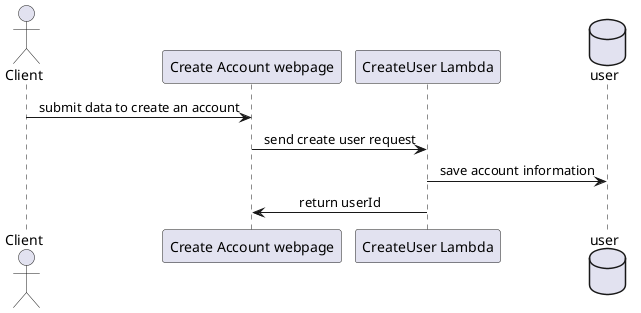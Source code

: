 @startuml Create User Sequence Diagram

skinparam SequenceMessageAlignment center
actor Client as cl
participant "Create Account webpage" as caw
participant "CreateUser Lambda" as cul
database user 

cl -> caw : submit data to create an account
caw -> cul : send create user request
cul -> user : save account information
cul -> caw : return userId

@enduml